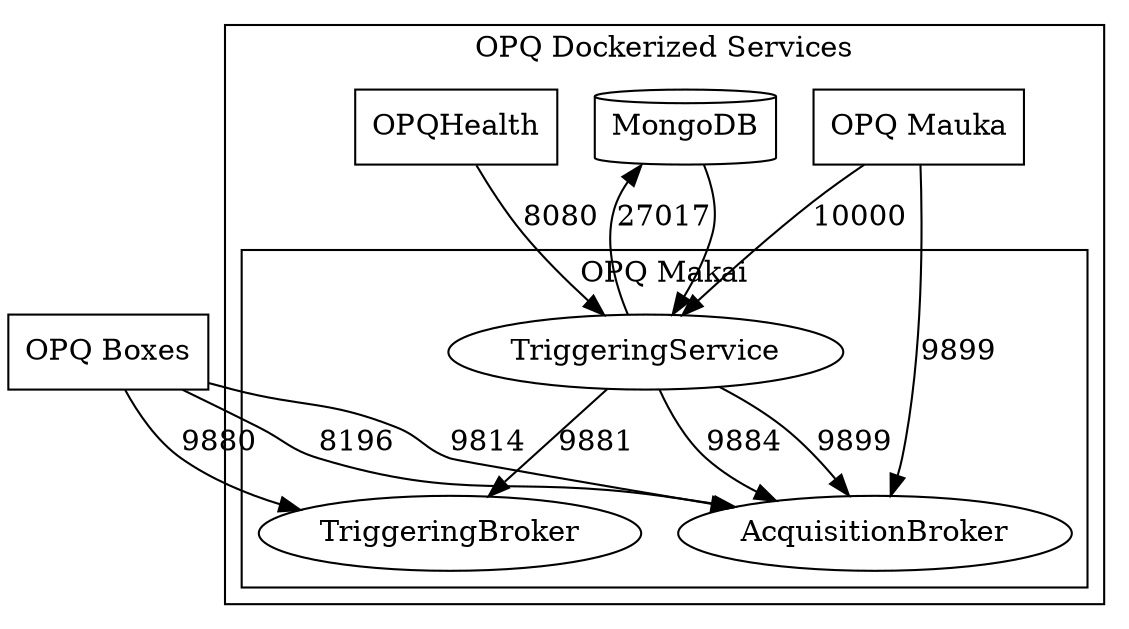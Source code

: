 digraph makai {
    OPQBoxes[shape="box", label="OPQ Boxes"]

    subgraph cluster_opq {
        label = "OPQ Dockerized Services"
        OPQMauka[shape=box, label="OPQ Mauka"]
        MongoDB[shape=cylinder]
        OPQHealth[shape=box]

        subgraph cluster_makai {
            label = "OPQ Makai";
            AcquisitionBroker
            TriggeringBroker
            TriggeringService
        }
    }

    OPQBoxes -> AcquisitionBroker [label=8196]
    OPQBoxes -> AcquisitionBroker [label=9814]
    TriggeringService -> AcquisitionBroker [label=9884]

    OPQMauka -> TriggeringService [label=10000]

    OPQMauka -> AcquisitionBroker [label=9899]

    TriggeringService -> MongoDB [label=27017]
    MongoDB -> TriggeringService

    TriggeringService -> AcquisitionBroker [label=9899]

    OPQBoxes -> TriggeringBroker [label=9880]
    TriggeringService -> TriggeringBroker [label=9881]

    OPQHealth -> TriggeringService [label=8080]
}